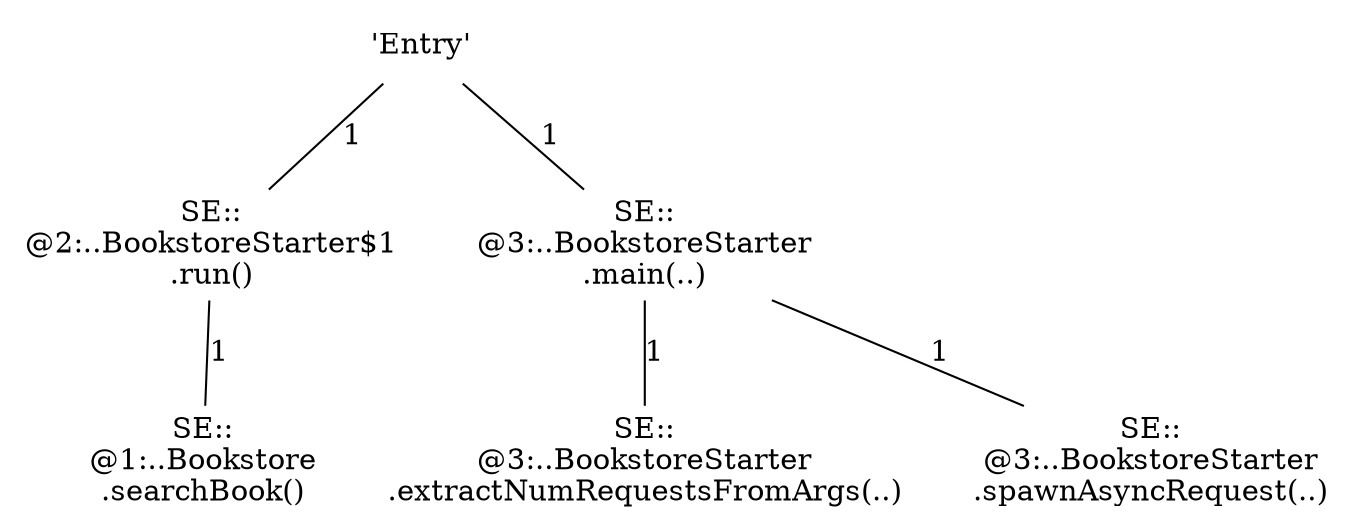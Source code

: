 digraph G {
0[label ="'Entry'",shape=none];
1[label ="SE::\n@2:..BookstoreStarter$1\n.run()",shape=none];
2[label ="SE::\n@1:..Bookstore\n.searchBook()",shape=none];
3[label ="SE::\n@3:..BookstoreStarter\n.main(..)",shape=none];
4[label ="SE::\n@3:..BookstoreStarter\n.extractNumRequestsFromArgs(..)",shape=none];
5[label ="SE::\n@3:..BookstoreStarter\n.spawnAsyncRequest(..)",shape=none];

0->1[style=solid,arrowhead=none,label="1" ]

1->2[style=solid,arrowhead=none,label="1" ]

0->3[style=solid,arrowhead=none,label="1" ]

3->4[style=solid,arrowhead=none,label="1" ]

3->5[style=solid,arrowhead=none,label="1" ]

}
